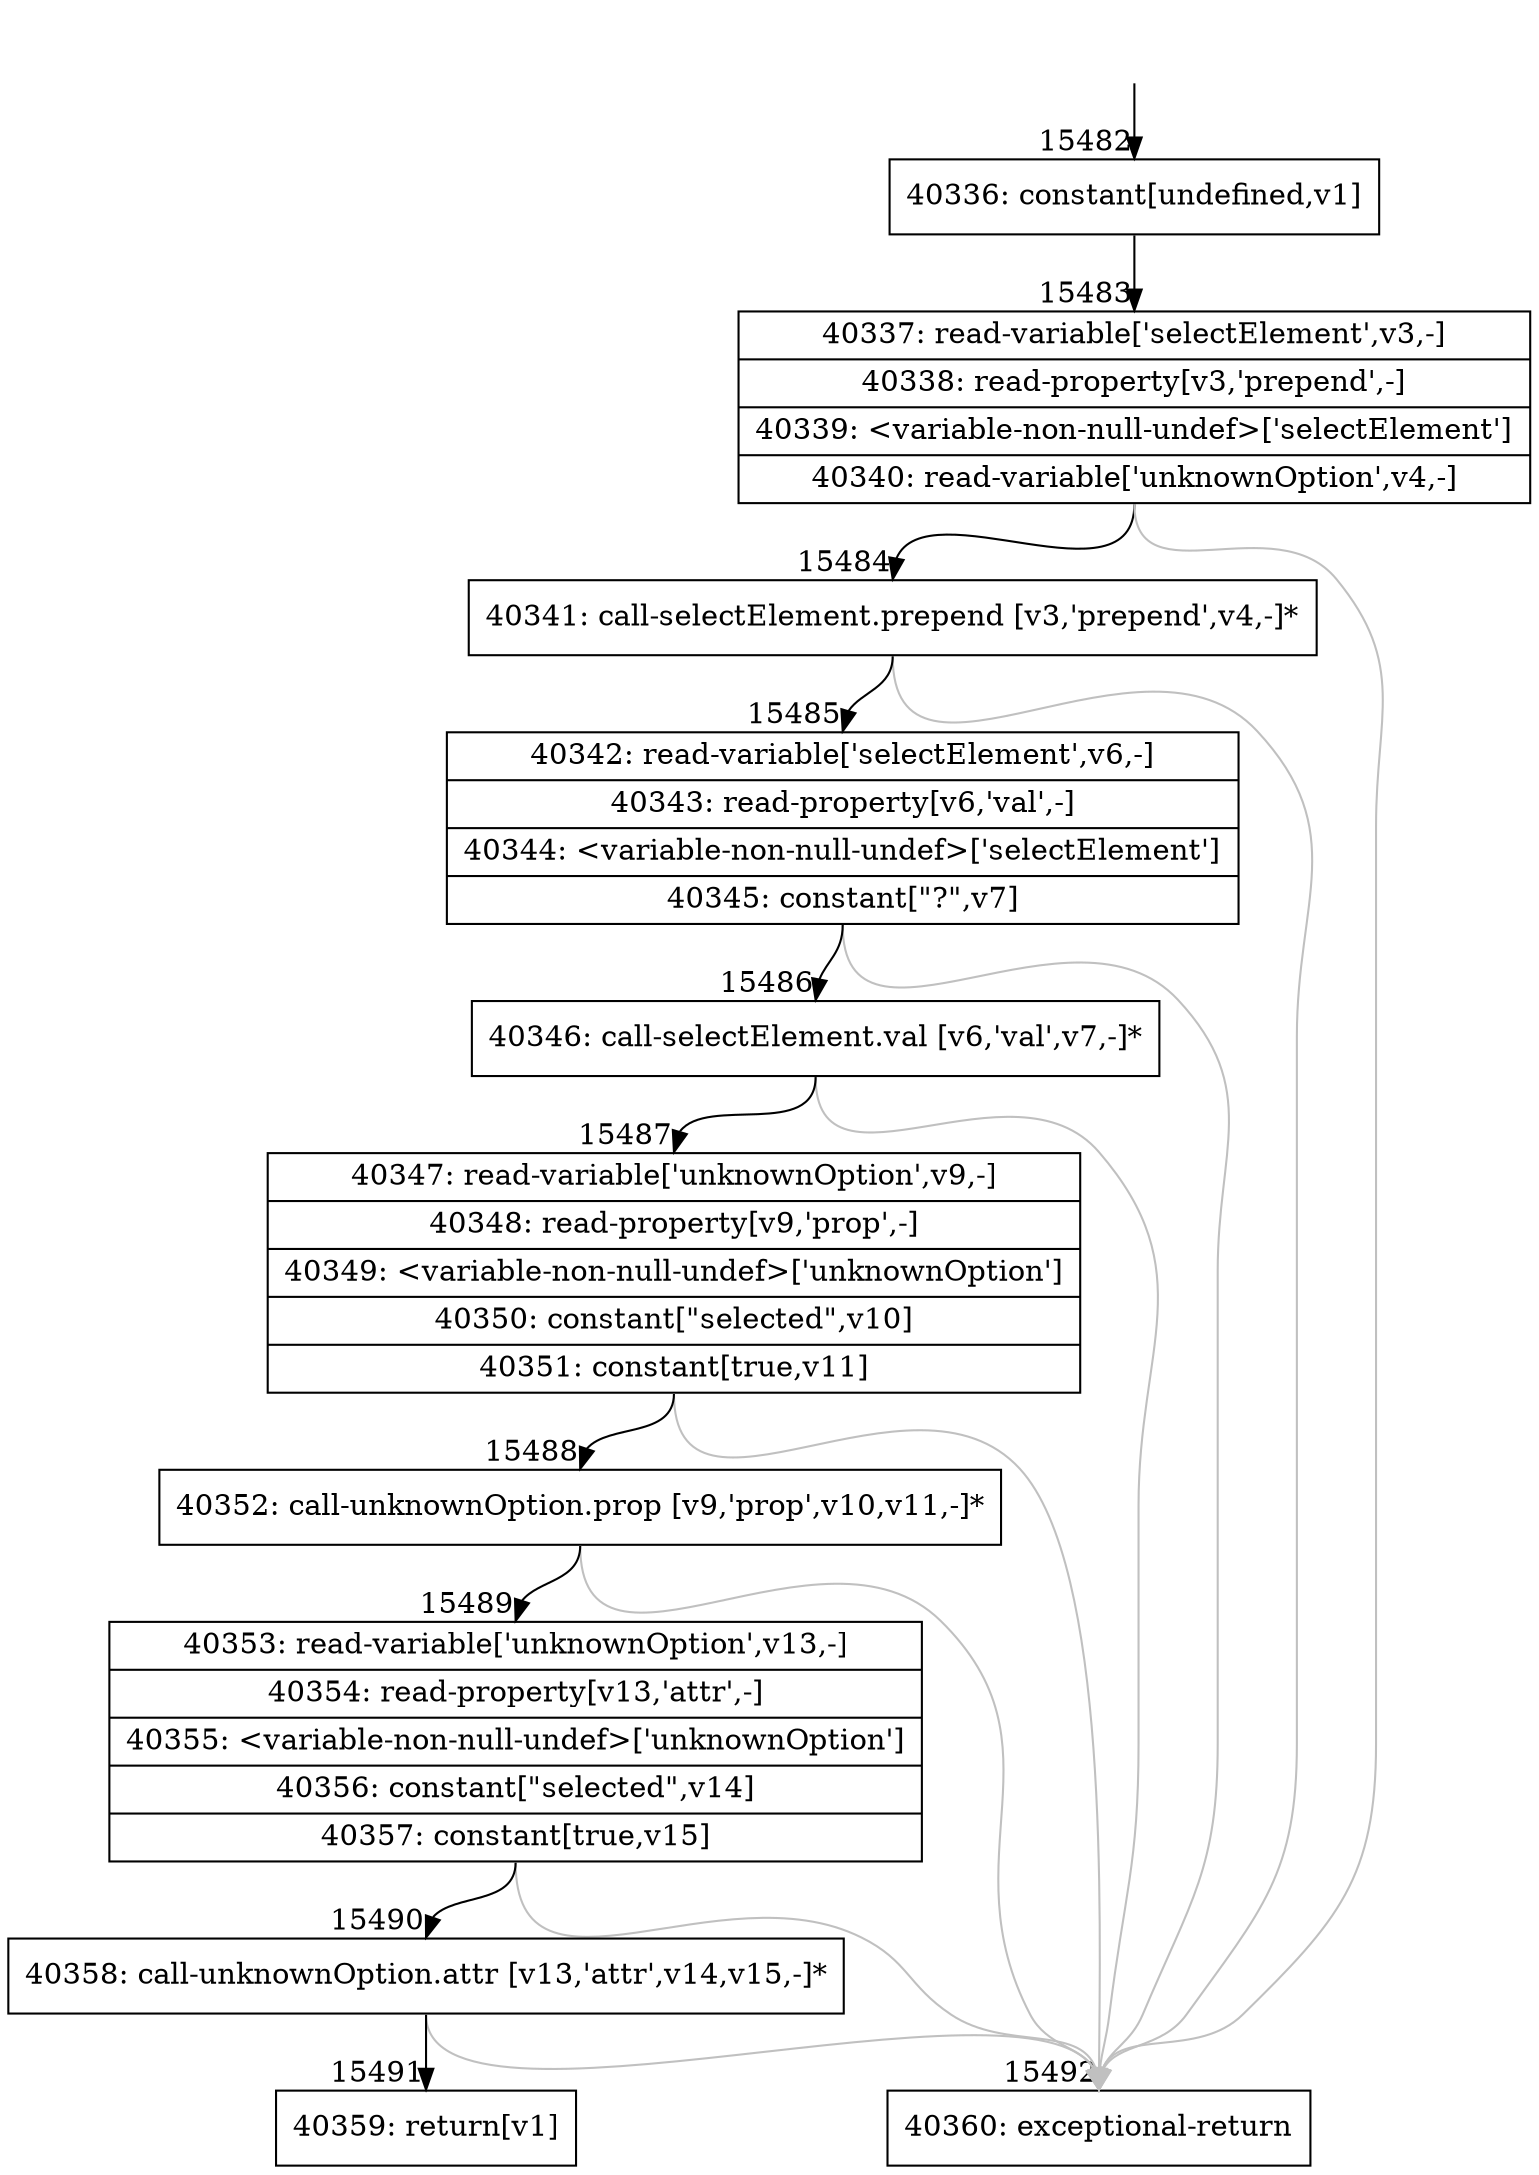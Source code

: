 digraph {
rankdir="TD"
BB_entry1244[shape=none,label=""];
BB_entry1244 -> BB15482 [tailport=s, headport=n, headlabel="    15482"]
BB15482 [shape=record label="{40336: constant[undefined,v1]}" ] 
BB15482 -> BB15483 [tailport=s, headport=n, headlabel="      15483"]
BB15483 [shape=record label="{40337: read-variable['selectElement',v3,-]|40338: read-property[v3,'prepend',-]|40339: \<variable-non-null-undef\>['selectElement']|40340: read-variable['unknownOption',v4,-]}" ] 
BB15483 -> BB15484 [tailport=s, headport=n, headlabel="      15484"]
BB15483 -> BB15492 [tailport=s, headport=n, color=gray, headlabel="      15492"]
BB15484 [shape=record label="{40341: call-selectElement.prepend [v3,'prepend',v4,-]*}" ] 
BB15484 -> BB15485 [tailport=s, headport=n, headlabel="      15485"]
BB15484 -> BB15492 [tailport=s, headport=n, color=gray]
BB15485 [shape=record label="{40342: read-variable['selectElement',v6,-]|40343: read-property[v6,'val',-]|40344: \<variable-non-null-undef\>['selectElement']|40345: constant[\"?\",v7]}" ] 
BB15485 -> BB15486 [tailport=s, headport=n, headlabel="      15486"]
BB15485 -> BB15492 [tailport=s, headport=n, color=gray]
BB15486 [shape=record label="{40346: call-selectElement.val [v6,'val',v7,-]*}" ] 
BB15486 -> BB15487 [tailport=s, headport=n, headlabel="      15487"]
BB15486 -> BB15492 [tailport=s, headport=n, color=gray]
BB15487 [shape=record label="{40347: read-variable['unknownOption',v9,-]|40348: read-property[v9,'prop',-]|40349: \<variable-non-null-undef\>['unknownOption']|40350: constant[\"selected\",v10]|40351: constant[true,v11]}" ] 
BB15487 -> BB15488 [tailport=s, headport=n, headlabel="      15488"]
BB15487 -> BB15492 [tailport=s, headport=n, color=gray]
BB15488 [shape=record label="{40352: call-unknownOption.prop [v9,'prop',v10,v11,-]*}" ] 
BB15488 -> BB15489 [tailport=s, headport=n, headlabel="      15489"]
BB15488 -> BB15492 [tailport=s, headport=n, color=gray]
BB15489 [shape=record label="{40353: read-variable['unknownOption',v13,-]|40354: read-property[v13,'attr',-]|40355: \<variable-non-null-undef\>['unknownOption']|40356: constant[\"selected\",v14]|40357: constant[true,v15]}" ] 
BB15489 -> BB15490 [tailport=s, headport=n, headlabel="      15490"]
BB15489 -> BB15492 [tailport=s, headport=n, color=gray]
BB15490 [shape=record label="{40358: call-unknownOption.attr [v13,'attr',v14,v15,-]*}" ] 
BB15490 -> BB15491 [tailport=s, headport=n, headlabel="      15491"]
BB15490 -> BB15492 [tailport=s, headport=n, color=gray]
BB15491 [shape=record label="{40359: return[v1]}" ] 
BB15492 [shape=record label="{40360: exceptional-return}" ] 
//#$~ 26170
}
